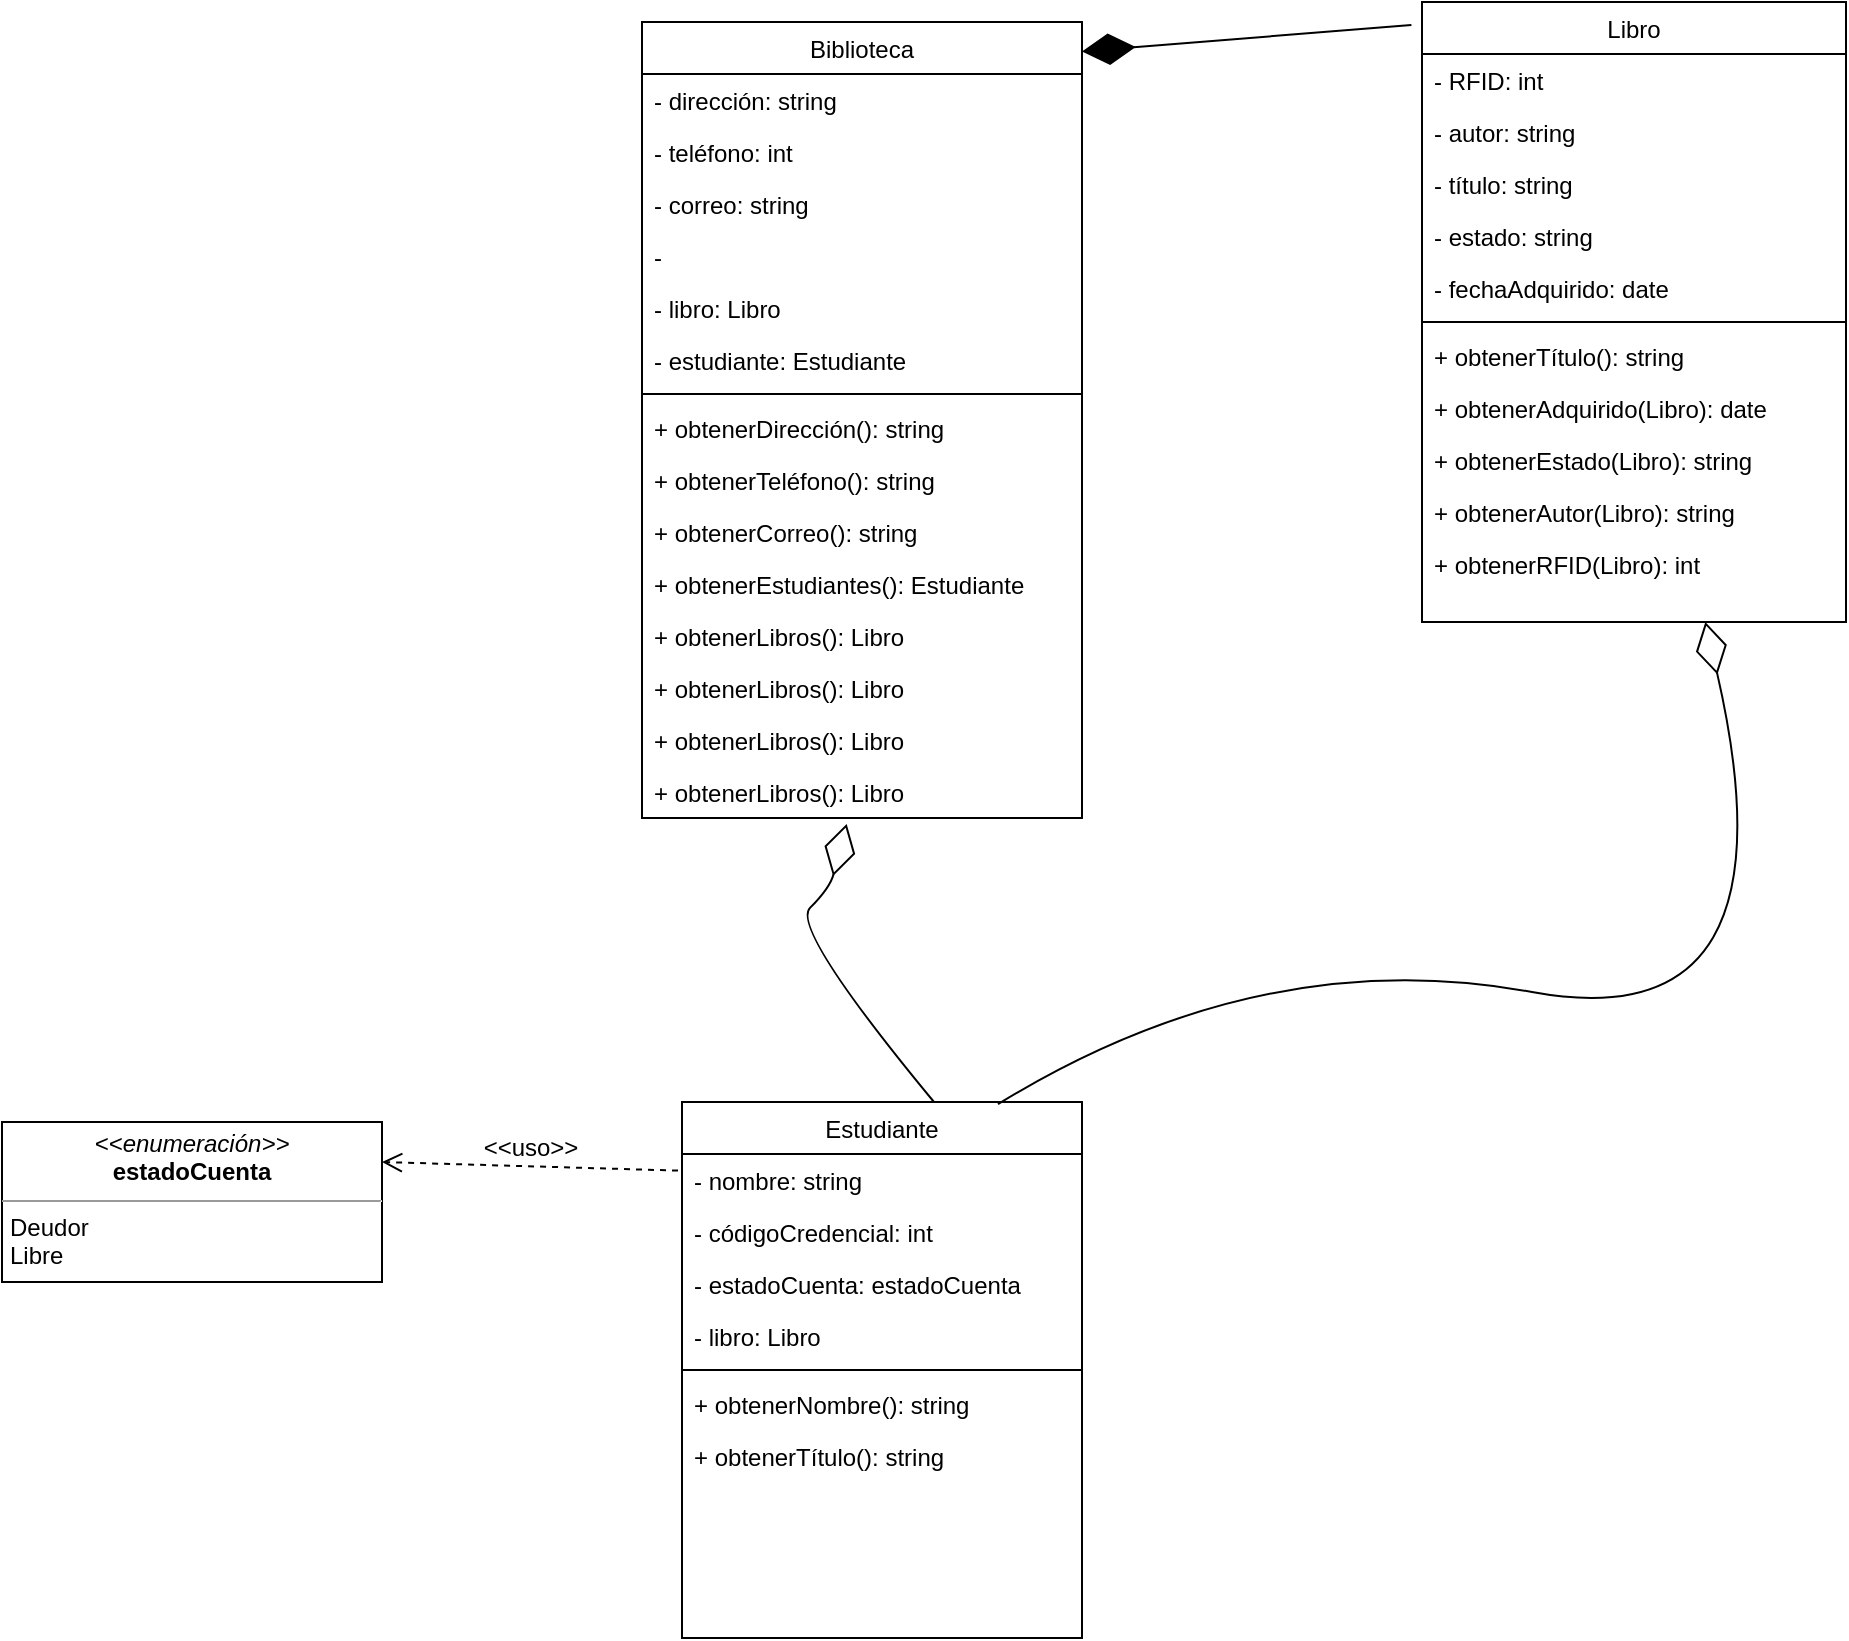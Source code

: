 <mxfile version="23.1.1" type="github">
  <diagram id="C5RBs43oDa-KdzZeNtuy" name="Page-1">
    <mxGraphModel dx="2261" dy="804" grid="1" gridSize="10" guides="1" tooltips="1" connect="1" arrows="1" fold="1" page="1" pageScale="1" pageWidth="827" pageHeight="1169" math="0" shadow="0">
      <root>
        <mxCell id="WIyWlLk6GJQsqaUBKTNV-0" />
        <mxCell id="WIyWlLk6GJQsqaUBKTNV-1" parent="WIyWlLk6GJQsqaUBKTNV-0" />
        <mxCell id="zkfFHV4jXpPFQw0GAbJ--6" value="Estudiante" style="swimlane;fontStyle=0;align=center;verticalAlign=top;childLayout=stackLayout;horizontal=1;startSize=26;horizontalStack=0;resizeParent=1;resizeLast=0;collapsible=1;marginBottom=0;rounded=0;shadow=0;strokeWidth=1;" parent="WIyWlLk6GJQsqaUBKTNV-1" vertex="1">
          <mxGeometry x="140" y="650" width="200" height="268" as="geometry">
            <mxRectangle x="130" y="380" width="160" height="26" as="alternateBounds" />
          </mxGeometry>
        </mxCell>
        <mxCell id="zkfFHV4jXpPFQw0GAbJ--7" value="- nombre: string" style="text;align=left;verticalAlign=top;spacingLeft=4;spacingRight=4;overflow=hidden;rotatable=0;points=[[0,0.5],[1,0.5]];portConstraint=eastwest;" parent="zkfFHV4jXpPFQw0GAbJ--6" vertex="1">
          <mxGeometry y="26" width="200" height="26" as="geometry" />
        </mxCell>
        <mxCell id="zkfFHV4jXpPFQw0GAbJ--8" value="- códigoCredencial: int" style="text;align=left;verticalAlign=top;spacingLeft=4;spacingRight=4;overflow=hidden;rotatable=0;points=[[0,0.5],[1,0.5]];portConstraint=eastwest;rounded=0;shadow=0;html=0;" parent="zkfFHV4jXpPFQw0GAbJ--6" vertex="1">
          <mxGeometry y="52" width="200" height="26" as="geometry" />
        </mxCell>
        <mxCell id="e0k3a11oVPaLmW1teeFT-37" value="- estadoCuenta: estadoCuenta" style="text;align=left;verticalAlign=top;spacingLeft=4;spacingRight=4;overflow=hidden;rotatable=0;points=[[0,0.5],[1,0.5]];portConstraint=eastwest;rounded=0;shadow=0;html=0;" vertex="1" parent="zkfFHV4jXpPFQw0GAbJ--6">
          <mxGeometry y="78" width="200" height="26" as="geometry" />
        </mxCell>
        <mxCell id="e0k3a11oVPaLmW1teeFT-43" value="- libro: Libro" style="text;align=left;verticalAlign=top;spacingLeft=4;spacingRight=4;overflow=hidden;rotatable=0;points=[[0,0.5],[1,0.5]];portConstraint=eastwest;rounded=0;shadow=0;html=0;" vertex="1" parent="zkfFHV4jXpPFQw0GAbJ--6">
          <mxGeometry y="104" width="200" height="26" as="geometry" />
        </mxCell>
        <mxCell id="zkfFHV4jXpPFQw0GAbJ--9" value="" style="line;html=1;strokeWidth=1;align=left;verticalAlign=middle;spacingTop=-1;spacingLeft=3;spacingRight=3;rotatable=0;labelPosition=right;points=[];portConstraint=eastwest;" parent="zkfFHV4jXpPFQw0GAbJ--6" vertex="1">
          <mxGeometry y="130" width="200" height="8" as="geometry" />
        </mxCell>
        <mxCell id="e0k3a11oVPaLmW1teeFT-29" value="+ obtenerNombre(): string" style="text;align=left;verticalAlign=top;spacingLeft=4;spacingRight=4;overflow=hidden;rotatable=0;points=[[0,0.5],[1,0.5]];portConstraint=eastwest;" vertex="1" parent="zkfFHV4jXpPFQw0GAbJ--6">
          <mxGeometry y="138" width="200" height="26" as="geometry" />
        </mxCell>
        <mxCell id="e0k3a11oVPaLmW1teeFT-19" value="+ obtenerTítulo(): string" style="text;align=left;verticalAlign=top;spacingLeft=4;spacingRight=4;overflow=hidden;rotatable=0;points=[[0,0.5],[1,0.5]];portConstraint=eastwest;" vertex="1" parent="zkfFHV4jXpPFQw0GAbJ--6">
          <mxGeometry y="164" width="200" height="26" as="geometry" />
        </mxCell>
        <mxCell id="zkfFHV4jXpPFQw0GAbJ--17" value="Libro" style="swimlane;fontStyle=0;align=center;verticalAlign=top;childLayout=stackLayout;horizontal=1;startSize=26;horizontalStack=0;resizeParent=1;resizeLast=0;collapsible=1;marginBottom=0;rounded=0;shadow=0;strokeWidth=1;" parent="WIyWlLk6GJQsqaUBKTNV-1" vertex="1">
          <mxGeometry x="510" y="100" width="212" height="310" as="geometry">
            <mxRectangle x="550" y="140" width="160" height="26" as="alternateBounds" />
          </mxGeometry>
        </mxCell>
        <mxCell id="zkfFHV4jXpPFQw0GAbJ--18" value="- RFID: int" style="text;align=left;verticalAlign=top;spacingLeft=4;spacingRight=4;overflow=hidden;rotatable=0;points=[[0,0.5],[1,0.5]];portConstraint=eastwest;" parent="zkfFHV4jXpPFQw0GAbJ--17" vertex="1">
          <mxGeometry y="26" width="212" height="26" as="geometry" />
        </mxCell>
        <mxCell id="e0k3a11oVPaLmW1teeFT-7" value="- autor: string" style="text;align=left;verticalAlign=top;spacingLeft=4;spacingRight=4;overflow=hidden;rotatable=0;points=[[0,0.5],[1,0.5]];portConstraint=eastwest;rounded=0;shadow=0;html=0;" vertex="1" parent="zkfFHV4jXpPFQw0GAbJ--17">
          <mxGeometry y="52" width="212" height="26" as="geometry" />
        </mxCell>
        <mxCell id="e0k3a11oVPaLmW1teeFT-21" value="- título: string" style="text;align=left;verticalAlign=top;spacingLeft=4;spacingRight=4;overflow=hidden;rotatable=0;points=[[0,0.5],[1,0.5]];portConstraint=eastwest;rounded=0;shadow=0;html=0;" vertex="1" parent="zkfFHV4jXpPFQw0GAbJ--17">
          <mxGeometry y="78" width="212" height="26" as="geometry" />
        </mxCell>
        <mxCell id="e0k3a11oVPaLmW1teeFT-20" value="- estado: string" style="text;align=left;verticalAlign=top;spacingLeft=4;spacingRight=4;overflow=hidden;rotatable=0;points=[[0,0.5],[1,0.5]];portConstraint=eastwest;rounded=0;shadow=0;html=0;" vertex="1" parent="zkfFHV4jXpPFQw0GAbJ--17">
          <mxGeometry y="104" width="212" height="26" as="geometry" />
        </mxCell>
        <mxCell id="zkfFHV4jXpPFQw0GAbJ--19" value="- fechaAdquirido: date" style="text;align=left;verticalAlign=top;spacingLeft=4;spacingRight=4;overflow=hidden;rotatable=0;points=[[0,0.5],[1,0.5]];portConstraint=eastwest;rounded=0;shadow=0;html=0;" parent="zkfFHV4jXpPFQw0GAbJ--17" vertex="1">
          <mxGeometry y="130" width="212" height="26" as="geometry" />
        </mxCell>
        <mxCell id="zkfFHV4jXpPFQw0GAbJ--23" value="" style="line;html=1;strokeWidth=1;align=left;verticalAlign=middle;spacingTop=-1;spacingLeft=3;spacingRight=3;rotatable=0;labelPosition=right;points=[];portConstraint=eastwest;" parent="zkfFHV4jXpPFQw0GAbJ--17" vertex="1">
          <mxGeometry y="156" width="212" height="8" as="geometry" />
        </mxCell>
        <mxCell id="e0k3a11oVPaLmW1teeFT-61" value="+ obtenerTítulo(): string" style="text;align=left;verticalAlign=top;spacingLeft=4;spacingRight=4;overflow=hidden;rotatable=0;points=[[0,0.5],[1,0.5]];portConstraint=eastwest;" vertex="1" parent="zkfFHV4jXpPFQw0GAbJ--17">
          <mxGeometry y="164" width="212" height="26" as="geometry" />
        </mxCell>
        <mxCell id="e0k3a11oVPaLmW1teeFT-60" value="+ obtenerAdquirido(Libro): date" style="text;align=left;verticalAlign=top;spacingLeft=4;spacingRight=4;overflow=hidden;rotatable=0;points=[[0,0.5],[1,0.5]];portConstraint=eastwest;" vertex="1" parent="zkfFHV4jXpPFQw0GAbJ--17">
          <mxGeometry y="190" width="212" height="26" as="geometry" />
        </mxCell>
        <mxCell id="e0k3a11oVPaLmW1teeFT-59" value="+ obtenerEstado(Libro): string" style="text;align=left;verticalAlign=top;spacingLeft=4;spacingRight=4;overflow=hidden;rotatable=0;points=[[0,0.5],[1,0.5]];portConstraint=eastwest;" vertex="1" parent="zkfFHV4jXpPFQw0GAbJ--17">
          <mxGeometry y="216" width="212" height="26" as="geometry" />
        </mxCell>
        <mxCell id="e0k3a11oVPaLmW1teeFT-58" value="+ obtenerAutor(Libro): string" style="text;align=left;verticalAlign=top;spacingLeft=4;spacingRight=4;overflow=hidden;rotatable=0;points=[[0,0.5],[1,0.5]];portConstraint=eastwest;" vertex="1" parent="zkfFHV4jXpPFQw0GAbJ--17">
          <mxGeometry y="242" width="212" height="26" as="geometry" />
        </mxCell>
        <mxCell id="e0k3a11oVPaLmW1teeFT-57" value="+ obtenerRFID(Libro): int" style="text;align=left;verticalAlign=top;spacingLeft=4;spacingRight=4;overflow=hidden;rotatable=0;points=[[0,0.5],[1,0.5]];portConstraint=eastwest;" vertex="1" parent="zkfFHV4jXpPFQw0GAbJ--17">
          <mxGeometry y="268" width="212" height="26" as="geometry" />
        </mxCell>
        <mxCell id="e0k3a11oVPaLmW1teeFT-2" value="" style="endArrow=diamondThin;endFill=1;endSize=24;html=1;rounded=0;fontSize=12;curved=1;entryX=1;entryY=0.037;entryDx=0;entryDy=0;entryPerimeter=0;exitX=-0.025;exitY=0.037;exitDx=0;exitDy=0;exitPerimeter=0;" edge="1" parent="WIyWlLk6GJQsqaUBKTNV-1" source="zkfFHV4jXpPFQw0GAbJ--17" target="e0k3a11oVPaLmW1teeFT-8">
          <mxGeometry width="160" relative="1" as="geometry">
            <mxPoint x="280" y="410" as="sourcePoint" />
            <mxPoint x="342.08" y="176.004" as="targetPoint" />
          </mxGeometry>
        </mxCell>
        <mxCell id="e0k3a11oVPaLmW1teeFT-8" value="Biblioteca" style="swimlane;fontStyle=0;align=center;verticalAlign=top;childLayout=stackLayout;horizontal=1;startSize=26;horizontalStack=0;resizeParent=1;resizeLast=0;collapsible=1;marginBottom=0;rounded=0;shadow=0;strokeWidth=1;" vertex="1" parent="WIyWlLk6GJQsqaUBKTNV-1">
          <mxGeometry x="120" y="110" width="220" height="398" as="geometry">
            <mxRectangle x="180" y="110" width="160" height="26" as="alternateBounds" />
          </mxGeometry>
        </mxCell>
        <mxCell id="e0k3a11oVPaLmW1teeFT-9" value="- dirección: string" style="text;align=left;verticalAlign=top;spacingLeft=4;spacingRight=4;overflow=hidden;rotatable=0;points=[[0,0.5],[1,0.5]];portConstraint=eastwest;" vertex="1" parent="e0k3a11oVPaLmW1teeFT-8">
          <mxGeometry y="26" width="220" height="26" as="geometry" />
        </mxCell>
        <mxCell id="e0k3a11oVPaLmW1teeFT-10" value="- teléfono: int" style="text;align=left;verticalAlign=top;spacingLeft=4;spacingRight=4;overflow=hidden;rotatable=0;points=[[0,0.5],[1,0.5]];portConstraint=eastwest;rounded=0;shadow=0;html=0;" vertex="1" parent="e0k3a11oVPaLmW1teeFT-8">
          <mxGeometry y="52" width="220" height="26" as="geometry" />
        </mxCell>
        <mxCell id="e0k3a11oVPaLmW1teeFT-15" value="- correo: string" style="text;align=left;verticalAlign=top;spacingLeft=4;spacingRight=4;overflow=hidden;rotatable=0;points=[[0,0.5],[1,0.5]];portConstraint=eastwest;rounded=0;shadow=0;html=0;" vertex="1" parent="e0k3a11oVPaLmW1teeFT-8">
          <mxGeometry y="78" width="220" height="26" as="geometry" />
        </mxCell>
        <mxCell id="e0k3a11oVPaLmW1teeFT-32" value="- " style="text;align=left;verticalAlign=top;spacingLeft=4;spacingRight=4;overflow=hidden;rotatable=0;points=[[0,0.5],[1,0.5]];portConstraint=eastwest;rounded=0;shadow=0;html=0;" vertex="1" parent="e0k3a11oVPaLmW1teeFT-8">
          <mxGeometry y="104" width="220" height="26" as="geometry" />
        </mxCell>
        <mxCell id="e0k3a11oVPaLmW1teeFT-11" value="- libro: Libro" style="text;align=left;verticalAlign=top;spacingLeft=4;spacingRight=4;overflow=hidden;rotatable=0;points=[[0,0.5],[1,0.5]];portConstraint=eastwest;rounded=0;shadow=0;html=0;" vertex="1" parent="e0k3a11oVPaLmW1teeFT-8">
          <mxGeometry y="130" width="220" height="26" as="geometry" />
        </mxCell>
        <mxCell id="e0k3a11oVPaLmW1teeFT-26" value="- estudiante: Estudiante" style="text;align=left;verticalAlign=top;spacingLeft=4;spacingRight=4;overflow=hidden;rotatable=0;points=[[0,0.5],[1,0.5]];portConstraint=eastwest;rounded=0;shadow=0;html=0;" vertex="1" parent="e0k3a11oVPaLmW1teeFT-8">
          <mxGeometry y="156" width="220" height="26" as="geometry" />
        </mxCell>
        <mxCell id="e0k3a11oVPaLmW1teeFT-12" value="" style="line;html=1;strokeWidth=1;align=left;verticalAlign=middle;spacingTop=-1;spacingLeft=3;spacingRight=3;rotatable=0;labelPosition=right;points=[];portConstraint=eastwest;" vertex="1" parent="e0k3a11oVPaLmW1teeFT-8">
          <mxGeometry y="182" width="220" height="8" as="geometry" />
        </mxCell>
        <mxCell id="e0k3a11oVPaLmW1teeFT-13" value="+ obtenerDirección(): string" style="text;align=left;verticalAlign=top;spacingLeft=4;spacingRight=4;overflow=hidden;rotatable=0;points=[[0,0.5],[1,0.5]];portConstraint=eastwest;" vertex="1" parent="e0k3a11oVPaLmW1teeFT-8">
          <mxGeometry y="190" width="220" height="26" as="geometry" />
        </mxCell>
        <mxCell id="e0k3a11oVPaLmW1teeFT-18" value="+ obtenerTeléfono(): string" style="text;align=left;verticalAlign=top;spacingLeft=4;spacingRight=4;overflow=hidden;rotatable=0;points=[[0,0.5],[1,0.5]];portConstraint=eastwest;" vertex="1" parent="e0k3a11oVPaLmW1teeFT-8">
          <mxGeometry y="216" width="220" height="26" as="geometry" />
        </mxCell>
        <mxCell id="e0k3a11oVPaLmW1teeFT-17" value="+ obtenerCorreo(): string" style="text;align=left;verticalAlign=top;spacingLeft=4;spacingRight=4;overflow=hidden;rotatable=0;points=[[0,0.5],[1,0.5]];portConstraint=eastwest;" vertex="1" parent="e0k3a11oVPaLmW1teeFT-8">
          <mxGeometry y="242" width="220" height="26" as="geometry" />
        </mxCell>
        <mxCell id="e0k3a11oVPaLmW1teeFT-27" value="+ obtenerEstudiantes(): Estudiante " style="text;align=left;verticalAlign=top;spacingLeft=4;spacingRight=4;overflow=hidden;rotatable=0;points=[[0,0.5],[1,0.5]];portConstraint=eastwest;" vertex="1" parent="e0k3a11oVPaLmW1teeFT-8">
          <mxGeometry y="268" width="220" height="26" as="geometry" />
        </mxCell>
        <mxCell id="e0k3a11oVPaLmW1teeFT-40" value="+ obtenerLibros(): Libro " style="text;align=left;verticalAlign=top;spacingLeft=4;spacingRight=4;overflow=hidden;rotatable=0;points=[[0,0.5],[1,0.5]];portConstraint=eastwest;" vertex="1" parent="e0k3a11oVPaLmW1teeFT-8">
          <mxGeometry y="294" width="220" height="26" as="geometry" />
        </mxCell>
        <mxCell id="e0k3a11oVPaLmW1teeFT-41" value="+ obtenerLibros(): Libro " style="text;align=left;verticalAlign=top;spacingLeft=4;spacingRight=4;overflow=hidden;rotatable=0;points=[[0,0.5],[1,0.5]];portConstraint=eastwest;" vertex="1" parent="e0k3a11oVPaLmW1teeFT-8">
          <mxGeometry y="320" width="220" height="26" as="geometry" />
        </mxCell>
        <mxCell id="e0k3a11oVPaLmW1teeFT-23" value="+ obtenerLibros(): Libro " style="text;align=left;verticalAlign=top;spacingLeft=4;spacingRight=4;overflow=hidden;rotatable=0;points=[[0,0.5],[1,0.5]];portConstraint=eastwest;" vertex="1" parent="e0k3a11oVPaLmW1teeFT-8">
          <mxGeometry y="346" width="220" height="26" as="geometry" />
        </mxCell>
        <mxCell id="e0k3a11oVPaLmW1teeFT-42" value="+ obtenerLibros(): Libro " style="text;align=left;verticalAlign=top;spacingLeft=4;spacingRight=4;overflow=hidden;rotatable=0;points=[[0,0.5],[1,0.5]];portConstraint=eastwest;" vertex="1" parent="e0k3a11oVPaLmW1teeFT-8">
          <mxGeometry y="372" width="220" height="26" as="geometry" />
        </mxCell>
        <mxCell id="e0k3a11oVPaLmW1teeFT-28" value="" style="endArrow=diamondThin;endFill=0;endSize=24;html=1;rounded=0;fontSize=12;curved=1;exitX=0.41;exitY=-0.011;exitDx=0;exitDy=0;exitPerimeter=0;" edge="1" parent="WIyWlLk6GJQsqaUBKTNV-1">
          <mxGeometry width="160" relative="1" as="geometry">
            <mxPoint x="266" y="650.002" as="sourcePoint" />
            <mxPoint x="222.312" y="510.95" as="targetPoint" />
            <Array as="points">
              <mxPoint x="194" y="562.95" />
              <mxPoint x="214" y="542.95" />
            </Array>
          </mxGeometry>
        </mxCell>
        <mxCell id="e0k3a11oVPaLmW1teeFT-35" value="" style="endArrow=diamondThin;endFill=0;endSize=24;html=1;rounded=0;fontSize=12;curved=1;exitX=0.79;exitY=0.004;exitDx=0;exitDy=0;exitPerimeter=0;" edge="1" parent="WIyWlLk6GJQsqaUBKTNV-1" source="zkfFHV4jXpPFQw0GAbJ--6" target="zkfFHV4jXpPFQw0GAbJ--17">
          <mxGeometry width="160" relative="1" as="geometry">
            <mxPoint x="450" y="566" as="sourcePoint" />
            <mxPoint x="450" y="480" as="targetPoint" />
            <Array as="points">
              <mxPoint x="430" y="570" />
              <mxPoint x="700" y="620" />
            </Array>
          </mxGeometry>
        </mxCell>
        <mxCell id="e0k3a11oVPaLmW1teeFT-38" value="&lt;p style=&quot;margin:0px;margin-top:4px;text-align:center;&quot;&gt;&lt;i&gt;&amp;lt;&amp;lt;enumeración&amp;gt;&amp;gt;&lt;/i&gt;&lt;br&gt;&lt;b&gt;estadoCuenta&lt;/b&gt;&lt;br&gt;&lt;/p&gt;&lt;hr size=&quot;1&quot;&gt;&lt;p style=&quot;margin:0px;margin-left:4px;&quot;&gt;Deudor&lt;/p&gt;&lt;p style=&quot;margin:0px;margin-left:4px;&quot;&gt;Libre&lt;br&gt;&lt;/p&gt;&lt;hr size=&quot;1&quot;&gt;&lt;p style=&quot;margin:0px;margin-left:4px;&quot;&gt;&lt;br&gt;&lt;br&gt;&lt;/p&gt;" style="verticalAlign=top;align=left;overflow=fill;fontSize=12;fontFamily=Helvetica;html=1;whiteSpace=wrap;" vertex="1" parent="WIyWlLk6GJQsqaUBKTNV-1">
          <mxGeometry x="-200" y="660" width="190" height="80" as="geometry" />
        </mxCell>
        <mxCell id="e0k3a11oVPaLmW1teeFT-39" value="&amp;lt;&amp;lt;uso&amp;gt;&amp;gt;" style="html=1;verticalAlign=bottom;endArrow=open;dashed=1;endSize=8;curved=0;rounded=0;fontSize=12;exitX=-0.01;exitY=0.128;exitDx=0;exitDy=0;exitPerimeter=0;entryX=1;entryY=0.25;entryDx=0;entryDy=0;" edge="1" parent="WIyWlLk6GJQsqaUBKTNV-1" source="zkfFHV4jXpPFQw0GAbJ--6" target="e0k3a11oVPaLmW1teeFT-38">
          <mxGeometry relative="1" as="geometry">
            <mxPoint x="200" y="460" as="sourcePoint" />
            <mxPoint x="120" y="460" as="targetPoint" />
          </mxGeometry>
        </mxCell>
      </root>
    </mxGraphModel>
  </diagram>
</mxfile>
